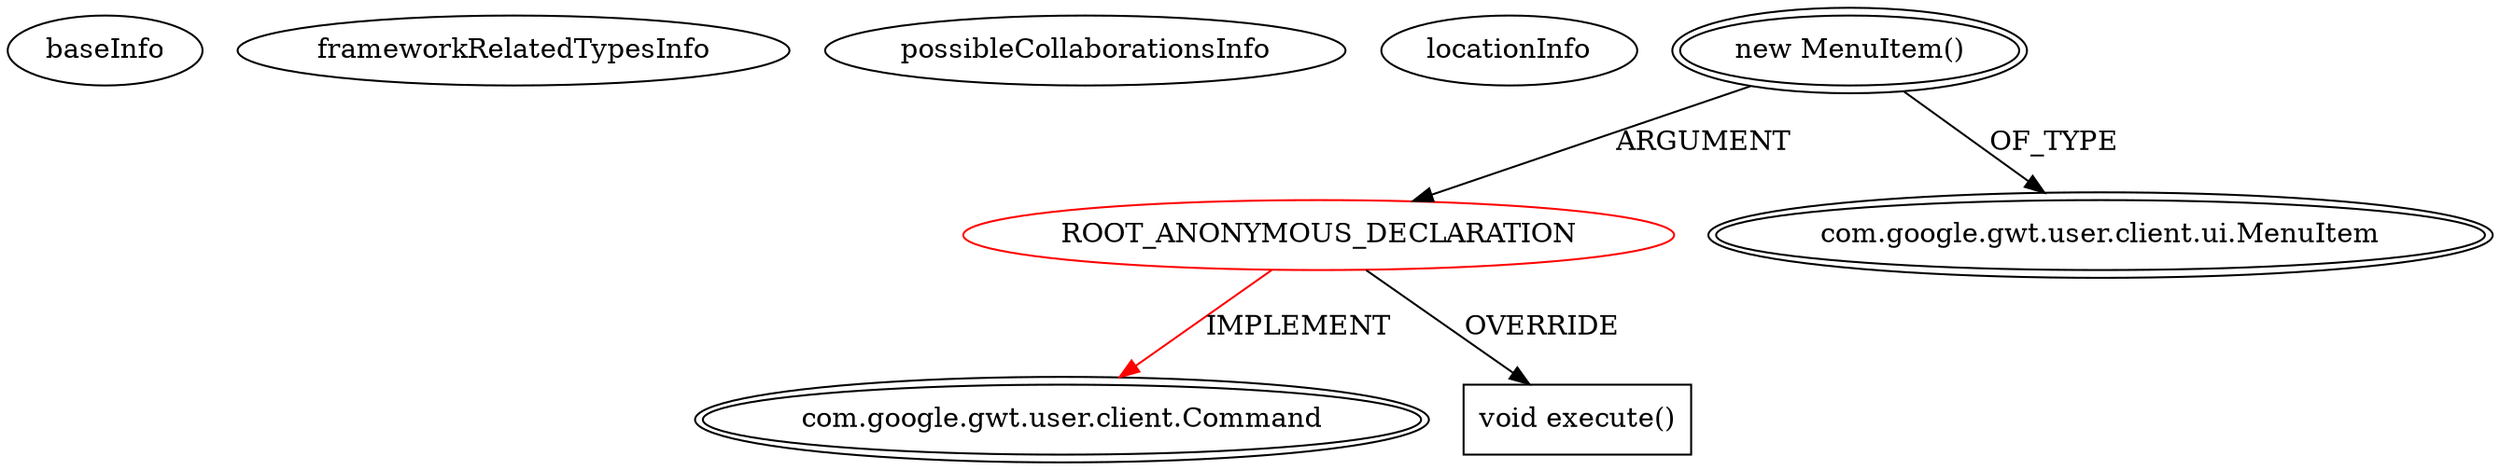 digraph {
baseInfo[graphId=3024,category="extension_graph",isAnonymous=true,possibleRelation=false]
frameworkRelatedTypesInfo[0="com.google.gwt.user.client.Command"]
possibleCollaborationsInfo[]
locationInfo[projectName="hmiguellima-ugat",filePath="/hmiguellima-ugat/ugat-master/src/org/ucp/gwt/widgets/MVCTable.java",contextSignature="void addColumnSelectionBox()",graphId="3024"]
0[label="ROOT_ANONYMOUS_DECLARATION",vertexType="ROOT_ANONYMOUS_DECLARATION",isFrameworkType=false,color=red]
1[label="com.google.gwt.user.client.Command",vertexType="FRAMEWORK_INTERFACE_TYPE",isFrameworkType=true,peripheries=2]
2[label="new MenuItem()",vertexType="OUTSIDE_CONSTRUCTOR_CALL",isFrameworkType=true,peripheries=2]
3[label="com.google.gwt.user.client.ui.MenuItem",vertexType="FRAMEWORK_CLASS_TYPE",isFrameworkType=true,peripheries=2]
4[label="void execute()",vertexType="OVERRIDING_METHOD_DECLARATION",isFrameworkType=false,shape=box]
0->1[label="IMPLEMENT",color=red]
2->0[label="ARGUMENT"]
2->3[label="OF_TYPE"]
0->4[label="OVERRIDE"]
}

